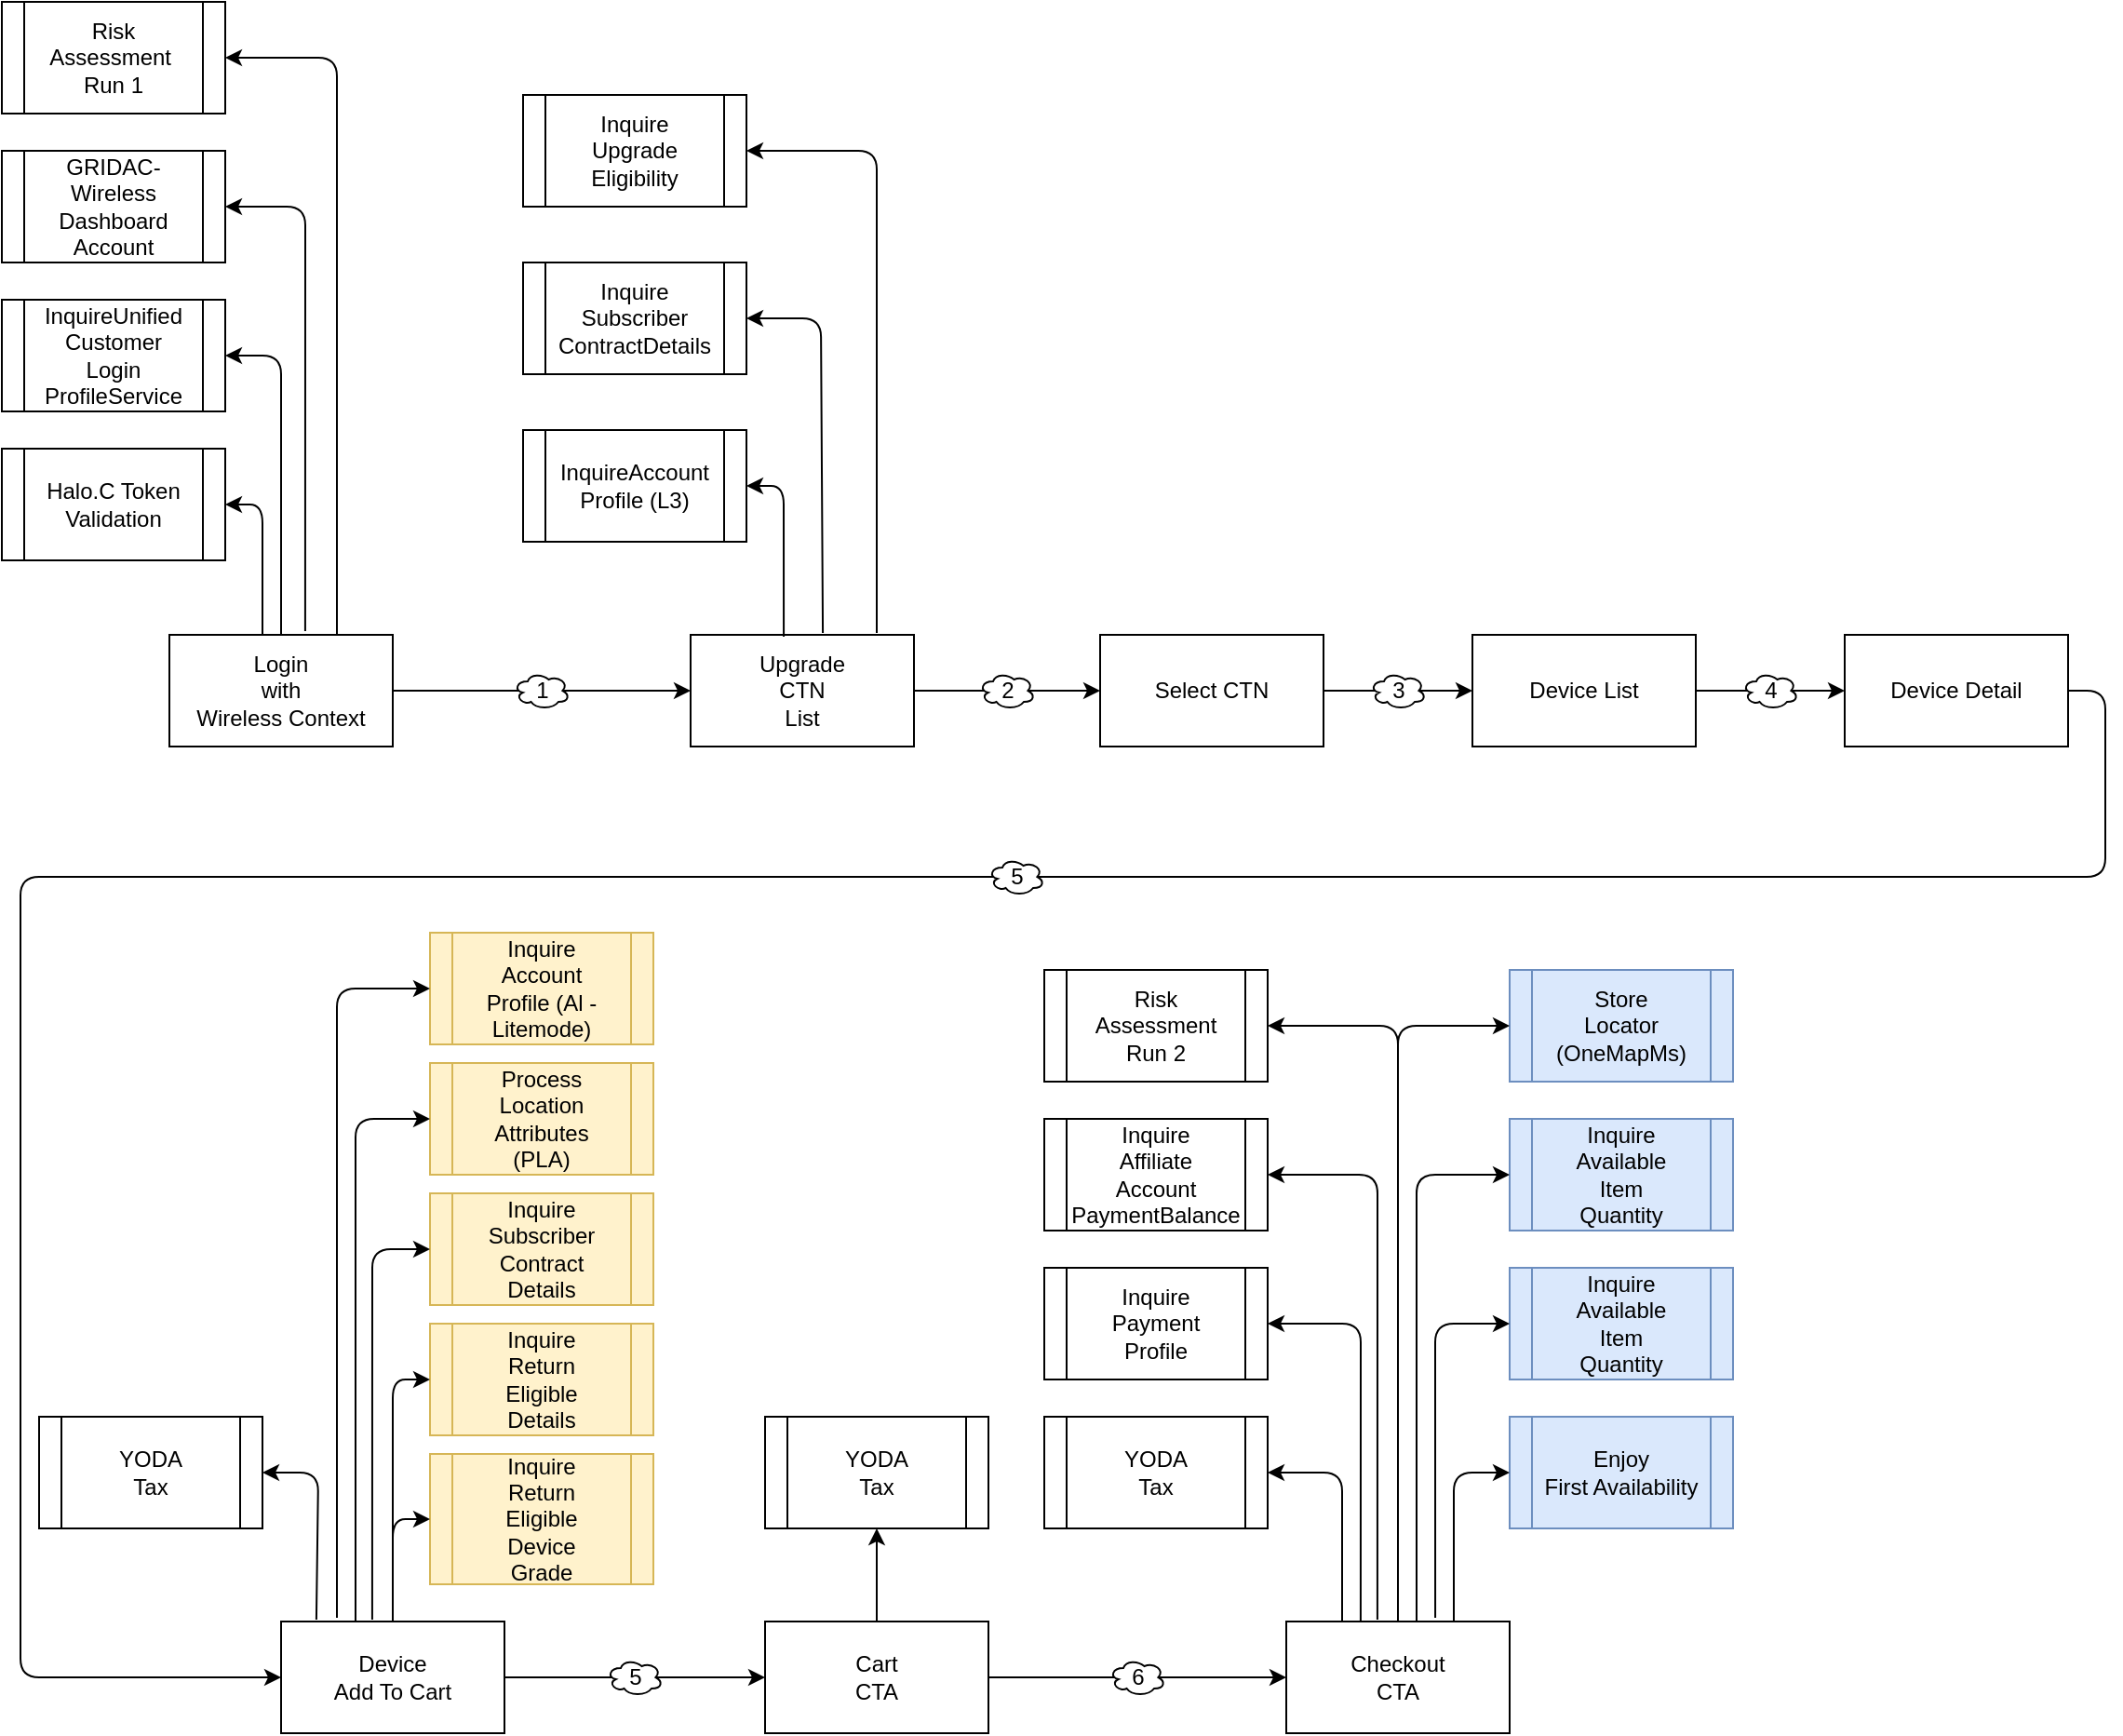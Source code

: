 <mxfile version="13.6.0" type="github">
  <diagram id="9JsVF1Auakn79N2M9zxc" name="Page-1">
    <mxGraphModel dx="1422" dy="762" grid="1" gridSize="10" guides="1" tooltips="1" connect="1" arrows="1" fold="1" page="1" pageScale="1" pageWidth="4681" pageHeight="3300" math="0" shadow="0">
      <root>
        <mxCell id="0" />
        <mxCell id="1" parent="0" />
        <mxCell id="hLp1cjF8AEED7CW_KekL-1" value="Login&lt;br&gt;with&lt;br&gt;Wireless Context" style="rounded=0;whiteSpace=wrap;html=1;" vertex="1" parent="1">
          <mxGeometry x="430" y="580" width="120" height="60" as="geometry" />
        </mxCell>
        <mxCell id="hLp1cjF8AEED7CW_KekL-2" value="Halo.C Token Validation" style="shape=process;whiteSpace=wrap;html=1;backgroundOutline=1;" vertex="1" parent="1">
          <mxGeometry x="340" y="480" width="120" height="60" as="geometry" />
        </mxCell>
        <mxCell id="hLp1cjF8AEED7CW_KekL-3" value="InquireUnified&lt;br&gt;Customer&lt;br&gt;Login&lt;br&gt;ProfileService" style="shape=process;whiteSpace=wrap;html=1;backgroundOutline=1;" vertex="1" parent="1">
          <mxGeometry x="340" y="400" width="120" height="60" as="geometry" />
        </mxCell>
        <mxCell id="hLp1cjF8AEED7CW_KekL-5" value="" style="endArrow=classic;html=1;entryX=1;entryY=0.5;entryDx=0;entryDy=0;exitX=0.5;exitY=0;exitDx=0;exitDy=0;" edge="1" parent="1" source="hLp1cjF8AEED7CW_KekL-1" target="hLp1cjF8AEED7CW_KekL-3">
          <mxGeometry width="50" height="50" relative="1" as="geometry">
            <mxPoint x="514" y="580" as="sourcePoint" />
            <mxPoint x="630" y="530" as="targetPoint" />
            <Array as="points">
              <mxPoint x="490" y="430" />
            </Array>
          </mxGeometry>
        </mxCell>
        <mxCell id="hLp1cjF8AEED7CW_KekL-6" value="" style="endArrow=classic;html=1;entryX=1;entryY=0.5;entryDx=0;entryDy=0;" edge="1" parent="1" target="hLp1cjF8AEED7CW_KekL-2">
          <mxGeometry width="50" height="50" relative="1" as="geometry">
            <mxPoint x="480" y="580" as="sourcePoint" />
            <mxPoint x="410" y="550" as="targetPoint" />
            <Array as="points">
              <mxPoint x="480" y="510" />
            </Array>
          </mxGeometry>
        </mxCell>
        <mxCell id="hLp1cjF8AEED7CW_KekL-8" value="Upgrade&lt;br&gt;CTN&lt;br&gt;List" style="rounded=0;whiteSpace=wrap;html=1;" vertex="1" parent="1">
          <mxGeometry x="710" y="580" width="120" height="60" as="geometry" />
        </mxCell>
        <mxCell id="hLp1cjF8AEED7CW_KekL-9" value="GRIDAC-Wireless&lt;br&gt;Dashboard&lt;br&gt;Account" style="shape=process;whiteSpace=wrap;html=1;backgroundOutline=1;" vertex="1" parent="1">
          <mxGeometry x="340" y="320" width="120" height="60" as="geometry" />
        </mxCell>
        <mxCell id="hLp1cjF8AEED7CW_KekL-10" value="" style="endArrow=classic;html=1;entryX=1;entryY=0.5;entryDx=0;entryDy=0;exitX=0.608;exitY=-0.033;exitDx=0;exitDy=0;exitPerimeter=0;" edge="1" parent="1" source="hLp1cjF8AEED7CW_KekL-1" target="hLp1cjF8AEED7CW_KekL-9">
          <mxGeometry width="50" height="50" relative="1" as="geometry">
            <mxPoint x="650" y="570" as="sourcePoint" />
            <mxPoint x="710" y="500" as="targetPoint" />
            <Array as="points">
              <mxPoint x="503" y="350" />
            </Array>
          </mxGeometry>
        </mxCell>
        <mxCell id="hLp1cjF8AEED7CW_KekL-11" value="InquireAccount&lt;br&gt;Profile (L3)" style="shape=process;whiteSpace=wrap;html=1;backgroundOutline=1;" vertex="1" parent="1">
          <mxGeometry x="620" y="470" width="120" height="60" as="geometry" />
        </mxCell>
        <mxCell id="hLp1cjF8AEED7CW_KekL-12" value="" style="endArrow=classic;html=1;entryX=1;entryY=0.5;entryDx=0;entryDy=0;exitX=0.417;exitY=0.017;exitDx=0;exitDy=0;exitPerimeter=0;" edge="1" parent="1" source="hLp1cjF8AEED7CW_KekL-8" target="hLp1cjF8AEED7CW_KekL-11">
          <mxGeometry width="50" height="50" relative="1" as="geometry">
            <mxPoint x="680" y="580" as="sourcePoint" />
            <mxPoint x="730" y="530" as="targetPoint" />
            <Array as="points">
              <mxPoint x="760" y="500" />
            </Array>
          </mxGeometry>
        </mxCell>
        <mxCell id="hLp1cjF8AEED7CW_KekL-13" value="Inquire&lt;br&gt;Subscriber&lt;br&gt;ContractDetails" style="shape=process;whiteSpace=wrap;html=1;backgroundOutline=1;" vertex="1" parent="1">
          <mxGeometry x="620" y="380" width="120" height="60" as="geometry" />
        </mxCell>
        <mxCell id="hLp1cjF8AEED7CW_KekL-14" value="" style="endArrow=classic;html=1;entryX=1;entryY=0.5;entryDx=0;entryDy=0;exitX=0.592;exitY=-0.017;exitDx=0;exitDy=0;exitPerimeter=0;" edge="1" parent="1" source="hLp1cjF8AEED7CW_KekL-8" target="hLp1cjF8AEED7CW_KekL-13">
          <mxGeometry width="50" height="50" relative="1" as="geometry">
            <mxPoint x="910" y="610" as="sourcePoint" />
            <mxPoint x="960" y="560" as="targetPoint" />
            <Array as="points">
              <mxPoint x="780" y="410" />
            </Array>
          </mxGeometry>
        </mxCell>
        <mxCell id="hLp1cjF8AEED7CW_KekL-15" value="" style="endArrow=classic;html=1;exitX=1;exitY=0.5;exitDx=0;exitDy=0;entryX=0;entryY=0.5;entryDx=0;entryDy=0;" edge="1" parent="1" source="hLp1cjF8AEED7CW_KekL-1" target="hLp1cjF8AEED7CW_KekL-8">
          <mxGeometry relative="1" as="geometry">
            <mxPoint x="690" y="630" as="sourcePoint" />
            <mxPoint x="790" y="630" as="targetPoint" />
          </mxGeometry>
        </mxCell>
        <mxCell id="hLp1cjF8AEED7CW_KekL-16" value="1" style="shape=cloud;html=1;outlineConnect=0;" vertex="1" parent="hLp1cjF8AEED7CW_KekL-15">
          <mxGeometry width="30" height="20" relative="1" as="geometry">
            <mxPoint x="-15" y="-10" as="offset" />
          </mxGeometry>
        </mxCell>
        <mxCell id="hLp1cjF8AEED7CW_KekL-17" value="Inquire&lt;br&gt;Upgrade&lt;br&gt;Eligibility" style="shape=process;whiteSpace=wrap;html=1;backgroundOutline=1;" vertex="1" parent="1">
          <mxGeometry x="620" y="290" width="120" height="60" as="geometry" />
        </mxCell>
        <mxCell id="hLp1cjF8AEED7CW_KekL-18" value="" style="endArrow=classic;html=1;entryX=1;entryY=0.5;entryDx=0;entryDy=0;" edge="1" parent="1" target="hLp1cjF8AEED7CW_KekL-17">
          <mxGeometry width="50" height="50" relative="1" as="geometry">
            <mxPoint x="810" y="579" as="sourcePoint" />
            <mxPoint x="1050" y="550" as="targetPoint" />
            <Array as="points">
              <mxPoint x="810" y="320" />
            </Array>
          </mxGeometry>
        </mxCell>
        <mxCell id="hLp1cjF8AEED7CW_KekL-19" value="Select CTN" style="rounded=0;whiteSpace=wrap;html=1;" vertex="1" parent="1">
          <mxGeometry x="930" y="580" width="120" height="60" as="geometry" />
        </mxCell>
        <mxCell id="hLp1cjF8AEED7CW_KekL-26" value="" style="endArrow=classic;html=1;exitX=1;exitY=0.5;exitDx=0;exitDy=0;entryX=0;entryY=0.5;entryDx=0;entryDy=0;" edge="1" parent="1" source="hLp1cjF8AEED7CW_KekL-8" target="hLp1cjF8AEED7CW_KekL-19">
          <mxGeometry relative="1" as="geometry">
            <mxPoint x="940" y="610" as="sourcePoint" />
            <mxPoint x="970" y="610" as="targetPoint" />
          </mxGeometry>
        </mxCell>
        <mxCell id="hLp1cjF8AEED7CW_KekL-27" value="2" style="shape=cloud;html=1;outlineConnect=0;" vertex="1" parent="hLp1cjF8AEED7CW_KekL-26">
          <mxGeometry width="30" height="20" relative="1" as="geometry">
            <mxPoint x="-15" y="-10" as="offset" />
          </mxGeometry>
        </mxCell>
        <mxCell id="hLp1cjF8AEED7CW_KekL-28" value="Device List" style="rounded=0;whiteSpace=wrap;html=1;" vertex="1" parent="1">
          <mxGeometry x="1130" y="580" width="120" height="60" as="geometry" />
        </mxCell>
        <mxCell id="hLp1cjF8AEED7CW_KekL-29" value="" style="endArrow=classic;html=1;exitX=1;exitY=0.5;exitDx=0;exitDy=0;entryX=0;entryY=0.5;entryDx=0;entryDy=0;" edge="1" parent="1" source="hLp1cjF8AEED7CW_KekL-19" target="hLp1cjF8AEED7CW_KekL-28">
          <mxGeometry relative="1" as="geometry">
            <mxPoint x="1160" y="610" as="sourcePoint" />
            <mxPoint x="1290" y="610" as="targetPoint" />
          </mxGeometry>
        </mxCell>
        <mxCell id="hLp1cjF8AEED7CW_KekL-30" value="3" style="shape=cloud;html=1;outlineConnect=0;" vertex="1" parent="hLp1cjF8AEED7CW_KekL-29">
          <mxGeometry width="30" height="20" relative="1" as="geometry">
            <mxPoint x="-15" y="-10" as="offset" />
          </mxGeometry>
        </mxCell>
        <mxCell id="hLp1cjF8AEED7CW_KekL-31" value="Device&lt;br&gt;Add To Cart" style="rounded=0;whiteSpace=wrap;html=1;" vertex="1" parent="1">
          <mxGeometry x="490" y="1110" width="120" height="60" as="geometry" />
        </mxCell>
        <mxCell id="hLp1cjF8AEED7CW_KekL-32" value="" style="endArrow=classic;html=1;exitX=1;exitY=0.5;exitDx=0;exitDy=0;entryX=0;entryY=0.5;entryDx=0;entryDy=0;" edge="1" parent="1" source="hLp1cjF8AEED7CW_KekL-39" target="hLp1cjF8AEED7CW_KekL-31">
          <mxGeometry relative="1" as="geometry">
            <mxPoint x="1170" y="820" as="sourcePoint" />
            <mxPoint x="1270" y="820" as="targetPoint" />
            <Array as="points">
              <mxPoint x="1470" y="610" />
              <mxPoint x="1470" y="710" />
              <mxPoint x="350" y="710" />
              <mxPoint x="350" y="1010" />
              <mxPoint x="350" y="1140" />
            </Array>
          </mxGeometry>
        </mxCell>
        <mxCell id="hLp1cjF8AEED7CW_KekL-33" value="5" style="shape=cloud;html=1;outlineConnect=0;" vertex="1" parent="hLp1cjF8AEED7CW_KekL-32">
          <mxGeometry width="30" height="20" relative="1" as="geometry">
            <mxPoint x="185" y="-10" as="offset" />
          </mxGeometry>
        </mxCell>
        <mxCell id="hLp1cjF8AEED7CW_KekL-35" value="Cart&lt;br&gt;CTA" style="rounded=0;whiteSpace=wrap;html=1;" vertex="1" parent="1">
          <mxGeometry x="750" y="1110" width="120" height="60" as="geometry" />
        </mxCell>
        <mxCell id="hLp1cjF8AEED7CW_KekL-36" value="" style="endArrow=classic;html=1;exitX=1;exitY=0.5;exitDx=0;exitDy=0;entryX=0;entryY=0.5;entryDx=0;entryDy=0;" edge="1" parent="1" source="hLp1cjF8AEED7CW_KekL-31" target="hLp1cjF8AEED7CW_KekL-35">
          <mxGeometry relative="1" as="geometry">
            <mxPoint x="590" y="1140" as="sourcePoint" />
            <mxPoint x="690" y="1140" as="targetPoint" />
          </mxGeometry>
        </mxCell>
        <mxCell id="hLp1cjF8AEED7CW_KekL-37" value="5" style="shape=cloud;html=1;outlineConnect=0;" vertex="1" parent="hLp1cjF8AEED7CW_KekL-36">
          <mxGeometry width="30" height="20" relative="1" as="geometry">
            <mxPoint x="-15" y="-10" as="offset" />
          </mxGeometry>
        </mxCell>
        <mxCell id="hLp1cjF8AEED7CW_KekL-39" value="Device Detail" style="rounded=0;whiteSpace=wrap;html=1;" vertex="1" parent="1">
          <mxGeometry x="1330" y="580" width="120" height="60" as="geometry" />
        </mxCell>
        <mxCell id="hLp1cjF8AEED7CW_KekL-40" value="" style="endArrow=classic;html=1;exitX=1;exitY=0.5;exitDx=0;exitDy=0;entryX=0;entryY=0.5;entryDx=0;entryDy=0;" edge="1" parent="1" source="hLp1cjF8AEED7CW_KekL-28" target="hLp1cjF8AEED7CW_KekL-39">
          <mxGeometry relative="1" as="geometry">
            <mxPoint x="1270" y="660" as="sourcePoint" />
            <mxPoint x="1370" y="660" as="targetPoint" />
          </mxGeometry>
        </mxCell>
        <mxCell id="hLp1cjF8AEED7CW_KekL-41" value="4" style="shape=cloud;html=1;outlineConnect=0;" vertex="1" parent="hLp1cjF8AEED7CW_KekL-40">
          <mxGeometry width="30" height="20" relative="1" as="geometry">
            <mxPoint x="-15" y="-10" as="offset" />
          </mxGeometry>
        </mxCell>
        <mxCell id="hLp1cjF8AEED7CW_KekL-42" value="YODA&lt;br&gt;Tax" style="shape=process;whiteSpace=wrap;html=1;backgroundOutline=1;" vertex="1" parent="1">
          <mxGeometry x="360" y="1000" width="120" height="60" as="geometry" />
        </mxCell>
        <mxCell id="hLp1cjF8AEED7CW_KekL-43" value="" style="endArrow=classic;html=1;exitX=0.158;exitY=-0.017;exitDx=0;exitDy=0;entryX=1;entryY=0.5;entryDx=0;entryDy=0;exitPerimeter=0;" edge="1" parent="1" source="hLp1cjF8AEED7CW_KekL-31" target="hLp1cjF8AEED7CW_KekL-42">
          <mxGeometry width="50" height="50" relative="1" as="geometry">
            <mxPoint x="530" y="1070" as="sourcePoint" />
            <mxPoint x="580" y="1020" as="targetPoint" />
            <Array as="points">
              <mxPoint x="510" y="1030" />
            </Array>
          </mxGeometry>
        </mxCell>
        <mxCell id="hLp1cjF8AEED7CW_KekL-44" value="Inquire&lt;br&gt;Account&lt;br&gt;Profile (Al - Litemode)" style="shape=process;whiteSpace=wrap;html=1;backgroundOutline=1;" vertex="1" parent="1">
          <mxGeometry x="570" y="740" width="120" height="60" as="geometry" />
        </mxCell>
        <mxCell id="hLp1cjF8AEED7CW_KekL-45" value="Process&lt;br&gt;Location&lt;br&gt;Attributes&lt;br&gt;(PLA)" style="shape=process;whiteSpace=wrap;html=1;backgroundOutline=1;" vertex="1" parent="1">
          <mxGeometry x="570" y="810" width="120" height="60" as="geometry" />
        </mxCell>
        <mxCell id="hLp1cjF8AEED7CW_KekL-46" value="Inquire&lt;br&gt;Subscriber&lt;br&gt;Contract&lt;br&gt;Details" style="shape=process;whiteSpace=wrap;html=1;backgroundOutline=1;fillColor=#fff2cc;strokeColor=#d6b656;" vertex="1" parent="1">
          <mxGeometry x="570" y="880" width="120" height="60" as="geometry" />
        </mxCell>
        <mxCell id="hLp1cjF8AEED7CW_KekL-47" value="Inquire&lt;br&gt;Return&lt;br&gt;Eligible&lt;br&gt;Details" style="shape=process;whiteSpace=wrap;html=1;backgroundOutline=1;fillColor=#fff2cc;strokeColor=#d6b656;" vertex="1" parent="1">
          <mxGeometry x="570" y="950" width="120" height="60" as="geometry" />
        </mxCell>
        <mxCell id="hLp1cjF8AEED7CW_KekL-48" value="Inquire&lt;br&gt;Return&lt;br&gt;Eligible&lt;br&gt;Device&lt;br&gt;Grade" style="shape=process;whiteSpace=wrap;html=1;backgroundOutline=1;fillColor=#fff2cc;strokeColor=#d6b656;" vertex="1" parent="1">
          <mxGeometry x="570" y="1020" width="120" height="70" as="geometry" />
        </mxCell>
        <mxCell id="hLp1cjF8AEED7CW_KekL-49" value="Inquire&lt;br&gt;Account&lt;br&gt;Profile (Al - Litemode)" style="shape=process;whiteSpace=wrap;html=1;backgroundOutline=1;fillColor=#fff2cc;strokeColor=#d6b656;" vertex="1" parent="1">
          <mxGeometry x="570" y="740" width="120" height="60" as="geometry" />
        </mxCell>
        <mxCell id="hLp1cjF8AEED7CW_KekL-50" value="Process&lt;br&gt;Location&lt;br&gt;Attributes&lt;br&gt;(PLA)" style="shape=process;whiteSpace=wrap;html=1;backgroundOutline=1;fillColor=#fff2cc;strokeColor=#d6b656;" vertex="1" parent="1">
          <mxGeometry x="570" y="810" width="120" height="60" as="geometry" />
        </mxCell>
        <mxCell id="hLp1cjF8AEED7CW_KekL-51" value="" style="endArrow=classic;html=1;entryX=0;entryY=0.5;entryDx=0;entryDy=0;" edge="1" parent="1" target="hLp1cjF8AEED7CW_KekL-49">
          <mxGeometry width="50" height="50" relative="1" as="geometry">
            <mxPoint x="520" y="1108" as="sourcePoint" />
            <mxPoint x="540" y="880" as="targetPoint" />
            <Array as="points">
              <mxPoint x="520" y="770" />
            </Array>
          </mxGeometry>
        </mxCell>
        <mxCell id="hLp1cjF8AEED7CW_KekL-52" value="" style="endArrow=classic;html=1;entryX=0;entryY=0.5;entryDx=0;entryDy=0;" edge="1" parent="1" target="hLp1cjF8AEED7CW_KekL-50">
          <mxGeometry width="50" height="50" relative="1" as="geometry">
            <mxPoint x="530" y="1110" as="sourcePoint" />
            <mxPoint x="550" y="840" as="targetPoint" />
            <Array as="points">
              <mxPoint x="530" y="840" />
            </Array>
          </mxGeometry>
        </mxCell>
        <mxCell id="hLp1cjF8AEED7CW_KekL-53" value="" style="endArrow=classic;html=1;entryX=0;entryY=0.5;entryDx=0;entryDy=0;exitX=0.408;exitY=-0.017;exitDx=0;exitDy=0;exitPerimeter=0;" edge="1" parent="1" source="hLp1cjF8AEED7CW_KekL-31" target="hLp1cjF8AEED7CW_KekL-46">
          <mxGeometry width="50" height="50" relative="1" as="geometry">
            <mxPoint x="510" y="960" as="sourcePoint" />
            <mxPoint x="560" y="910" as="targetPoint" />
            <Array as="points">
              <mxPoint x="539" y="910" />
            </Array>
          </mxGeometry>
        </mxCell>
        <mxCell id="hLp1cjF8AEED7CW_KekL-54" value="" style="endArrow=classic;html=1;entryX=0;entryY=0.5;entryDx=0;entryDy=0;exitX=0.5;exitY=0;exitDx=0;exitDy=0;" edge="1" parent="1" source="hLp1cjF8AEED7CW_KekL-31" target="hLp1cjF8AEED7CW_KekL-47">
          <mxGeometry width="50" height="50" relative="1" as="geometry">
            <mxPoint x="490" y="1020" as="sourcePoint" />
            <mxPoint x="540" y="970" as="targetPoint" />
            <Array as="points">
              <mxPoint x="550" y="980" />
            </Array>
          </mxGeometry>
        </mxCell>
        <mxCell id="hLp1cjF8AEED7CW_KekL-55" value="" style="endArrow=classic;html=1;entryX=0;entryY=0.5;entryDx=0;entryDy=0;" edge="1" parent="1" target="hLp1cjF8AEED7CW_KekL-48">
          <mxGeometry width="50" height="50" relative="1" as="geometry">
            <mxPoint x="550" y="1108" as="sourcePoint" />
            <mxPoint x="510" y="1060" as="targetPoint" />
            <Array as="points">
              <mxPoint x="550" y="1055" />
            </Array>
          </mxGeometry>
        </mxCell>
        <mxCell id="hLp1cjF8AEED7CW_KekL-56" value="YODA&lt;br&gt;Tax" style="shape=process;whiteSpace=wrap;html=1;backgroundOutline=1;" vertex="1" parent="1">
          <mxGeometry x="750" y="1000" width="120" height="60" as="geometry" />
        </mxCell>
        <mxCell id="hLp1cjF8AEED7CW_KekL-57" value="" style="endArrow=classic;html=1;entryX=0.5;entryY=1;entryDx=0;entryDy=0;exitX=0.5;exitY=0;exitDx=0;exitDy=0;" edge="1" parent="1" source="hLp1cjF8AEED7CW_KekL-35" target="hLp1cjF8AEED7CW_KekL-56">
          <mxGeometry width="50" height="50" relative="1" as="geometry">
            <mxPoint x="890" y="1130" as="sourcePoint" />
            <mxPoint x="940" y="1080" as="targetPoint" />
          </mxGeometry>
        </mxCell>
        <mxCell id="hLp1cjF8AEED7CW_KekL-58" value="Checkout&lt;br&gt;CTA" style="rounded=0;whiteSpace=wrap;html=1;" vertex="1" parent="1">
          <mxGeometry x="1030" y="1110" width="120" height="60" as="geometry" />
        </mxCell>
        <mxCell id="hLp1cjF8AEED7CW_KekL-59" value="YODA&lt;br&gt;Tax" style="shape=process;whiteSpace=wrap;html=1;backgroundOutline=1;" vertex="1" parent="1">
          <mxGeometry x="900" y="1000" width="120" height="60" as="geometry" />
        </mxCell>
        <mxCell id="hLp1cjF8AEED7CW_KekL-60" value="" style="endArrow=classic;html=1;entryX=1;entryY=0.5;entryDx=0;entryDy=0;exitX=0.25;exitY=0;exitDx=0;exitDy=0;" edge="1" source="hLp1cjF8AEED7CW_KekL-58" target="hLp1cjF8AEED7CW_KekL-59" parent="1">
          <mxGeometry width="50" height="50" relative="1" as="geometry">
            <mxPoint x="1130" y="1130" as="sourcePoint" />
            <mxPoint x="1180" y="1080" as="targetPoint" />
            <Array as="points">
              <mxPoint x="1060" y="1030" />
            </Array>
          </mxGeometry>
        </mxCell>
        <mxCell id="hLp1cjF8AEED7CW_KekL-61" value="" style="endArrow=classic;html=1;entryX=0;entryY=0.5;entryDx=0;entryDy=0;" edge="1" parent="1" target="hLp1cjF8AEED7CW_KekL-58">
          <mxGeometry relative="1" as="geometry">
            <mxPoint x="870" y="1140" as="sourcePoint" />
            <mxPoint x="950" y="1140" as="targetPoint" />
          </mxGeometry>
        </mxCell>
        <mxCell id="hLp1cjF8AEED7CW_KekL-62" value="6" style="shape=cloud;html=1;outlineConnect=0;" vertex="1" parent="hLp1cjF8AEED7CW_KekL-61">
          <mxGeometry width="30" height="20" relative="1" as="geometry">
            <mxPoint x="-15" y="-10" as="offset" />
          </mxGeometry>
        </mxCell>
        <mxCell id="hLp1cjF8AEED7CW_KekL-63" value="Inquire&lt;br&gt;Payment&lt;br&gt;Profile" style="shape=process;whiteSpace=wrap;html=1;backgroundOutline=1;" vertex="1" parent="1">
          <mxGeometry x="900" y="920" width="120" height="60" as="geometry" />
        </mxCell>
        <mxCell id="hLp1cjF8AEED7CW_KekL-64" value="Inquire&lt;br&gt;Affiliate&lt;br&gt;Account&lt;br&gt;PaymentBalance" style="shape=process;whiteSpace=wrap;html=1;backgroundOutline=1;" vertex="1" parent="1">
          <mxGeometry x="900" y="840" width="120" height="60" as="geometry" />
        </mxCell>
        <mxCell id="hLp1cjF8AEED7CW_KekL-65" value="Inquire&lt;br&gt;Available&lt;br&gt;Item&lt;br&gt;Quantity" style="shape=process;whiteSpace=wrap;html=1;backgroundOutline=1;fillColor=#dae8fc;strokeColor=#6c8ebf;" vertex="1" parent="1">
          <mxGeometry x="1150" y="840" width="120" height="60" as="geometry" />
        </mxCell>
        <mxCell id="hLp1cjF8AEED7CW_KekL-66" value="Inquire&lt;br&gt;Available&lt;br&gt;Item&lt;br&gt;Quantity" style="shape=process;whiteSpace=wrap;html=1;backgroundOutline=1;fillColor=#dae8fc;strokeColor=#6c8ebf;" vertex="1" parent="1">
          <mxGeometry x="1150" y="920" width="120" height="60" as="geometry" />
        </mxCell>
        <mxCell id="hLp1cjF8AEED7CW_KekL-68" value="Enjoy&lt;br&gt;First Availability" style="shape=process;whiteSpace=wrap;html=1;backgroundOutline=1;fillColor=#dae8fc;strokeColor=#6c8ebf;" vertex="1" parent="1">
          <mxGeometry x="1150" y="1000" width="120" height="60" as="geometry" />
        </mxCell>
        <mxCell id="hLp1cjF8AEED7CW_KekL-69" value="" style="endArrow=classic;html=1;entryX=1;entryY=0.5;entryDx=0;entryDy=0;exitX=0.333;exitY=0;exitDx=0;exitDy=0;exitPerimeter=0;" edge="1" parent="1" source="hLp1cjF8AEED7CW_KekL-58" target="hLp1cjF8AEED7CW_KekL-63">
          <mxGeometry width="50" height="50" relative="1" as="geometry">
            <mxPoint x="1050" y="1030" as="sourcePoint" />
            <mxPoint x="1100" y="980" as="targetPoint" />
            <Array as="points">
              <mxPoint x="1070" y="950" />
            </Array>
          </mxGeometry>
        </mxCell>
        <mxCell id="hLp1cjF8AEED7CW_KekL-70" value="" style="endArrow=classic;html=1;entryX=1;entryY=0.5;entryDx=0;entryDy=0;exitX=0.408;exitY=-0.017;exitDx=0;exitDy=0;exitPerimeter=0;" edge="1" parent="1" source="hLp1cjF8AEED7CW_KekL-58" target="hLp1cjF8AEED7CW_KekL-64">
          <mxGeometry width="50" height="50" relative="1" as="geometry">
            <mxPoint x="1050" y="920" as="sourcePoint" />
            <mxPoint x="1100" y="870" as="targetPoint" />
            <Array as="points">
              <mxPoint x="1079" y="870" />
            </Array>
          </mxGeometry>
        </mxCell>
        <mxCell id="hLp1cjF8AEED7CW_KekL-71" value="" style="endArrow=classic;html=1;entryX=0;entryY=0.5;entryDx=0;entryDy=0;" edge="1" parent="1" target="hLp1cjF8AEED7CW_KekL-65">
          <mxGeometry width="50" height="50" relative="1" as="geometry">
            <mxPoint x="1100" y="1110" as="sourcePoint" />
            <mxPoint x="1140" y="1010" as="targetPoint" />
            <Array as="points">
              <mxPoint x="1100" y="870" />
            </Array>
          </mxGeometry>
        </mxCell>
        <mxCell id="hLp1cjF8AEED7CW_KekL-72" value="" style="endArrow=classic;html=1;entryX=0;entryY=0.5;entryDx=0;entryDy=0;exitX=0.667;exitY=-0.033;exitDx=0;exitDy=0;exitPerimeter=0;" edge="1" parent="1" source="hLp1cjF8AEED7CW_KekL-58" target="hLp1cjF8AEED7CW_KekL-66">
          <mxGeometry width="50" height="50" relative="1" as="geometry">
            <mxPoint x="1000" y="1120" as="sourcePoint" />
            <mxPoint x="1050" y="1070" as="targetPoint" />
            <Array as="points">
              <mxPoint x="1110" y="950" />
            </Array>
          </mxGeometry>
        </mxCell>
        <mxCell id="hLp1cjF8AEED7CW_KekL-73" value="" style="endArrow=classic;html=1;entryX=0;entryY=0.5;entryDx=0;entryDy=0;exitX=0.75;exitY=0;exitDx=0;exitDy=0;" edge="1" parent="1" source="hLp1cjF8AEED7CW_KekL-58" target="hLp1cjF8AEED7CW_KekL-68">
          <mxGeometry width="50" height="50" relative="1" as="geometry">
            <mxPoint x="1190" y="1210" as="sourcePoint" />
            <mxPoint x="1240" y="1160" as="targetPoint" />
            <Array as="points">
              <mxPoint x="1120" y="1030" />
            </Array>
          </mxGeometry>
        </mxCell>
        <mxCell id="hLp1cjF8AEED7CW_KekL-74" value="Risk&lt;br&gt;Assessment&amp;nbsp;&lt;br&gt;Run 1" style="shape=process;whiteSpace=wrap;html=1;backgroundOutline=1;" vertex="1" parent="1">
          <mxGeometry x="340" y="240" width="120" height="60" as="geometry" />
        </mxCell>
        <mxCell id="hLp1cjF8AEED7CW_KekL-75" value="" style="endArrow=classic;html=1;entryX=1;entryY=0.5;entryDx=0;entryDy=0;exitX=0.75;exitY=0;exitDx=0;exitDy=0;" edge="1" parent="1" source="hLp1cjF8AEED7CW_KekL-1" target="hLp1cjF8AEED7CW_KekL-74">
          <mxGeometry width="50" height="50" relative="1" as="geometry">
            <mxPoint x="530" y="490" as="sourcePoint" />
            <mxPoint x="580" y="440" as="targetPoint" />
            <Array as="points">
              <mxPoint x="520" y="270" />
            </Array>
          </mxGeometry>
        </mxCell>
        <mxCell id="hLp1cjF8AEED7CW_KekL-76" value="Risk&lt;br&gt;Assessment&lt;br&gt;Run 2" style="shape=process;whiteSpace=wrap;html=1;backgroundOutline=1;" vertex="1" parent="1">
          <mxGeometry x="900" y="760" width="120" height="60" as="geometry" />
        </mxCell>
        <mxCell id="hLp1cjF8AEED7CW_KekL-77" value="" style="endArrow=classic;html=1;entryX=1;entryY=0.5;entryDx=0;entryDy=0;exitX=0.5;exitY=0;exitDx=0;exitDy=0;" edge="1" parent="1" source="hLp1cjF8AEED7CW_KekL-58" target="hLp1cjF8AEED7CW_KekL-76">
          <mxGeometry width="50" height="50" relative="1" as="geometry">
            <mxPoint x="1060" y="870" as="sourcePoint" />
            <mxPoint x="1110" y="820" as="targetPoint" />
            <Array as="points">
              <mxPoint x="1090" y="790" />
            </Array>
          </mxGeometry>
        </mxCell>
        <mxCell id="hLp1cjF8AEED7CW_KekL-78" value="Store&lt;br&gt;Locator&lt;br&gt;(OneMapMs)" style="shape=process;whiteSpace=wrap;html=1;backgroundOutline=1;fillColor=#dae8fc;strokeColor=#6c8ebf;" vertex="1" parent="1">
          <mxGeometry x="1150" y="760" width="120" height="60" as="geometry" />
        </mxCell>
        <mxCell id="hLp1cjF8AEED7CW_KekL-79" value="" style="endArrow=classic;html=1;entryX=0;entryY=0.5;entryDx=0;entryDy=0;" edge="1" parent="1" target="hLp1cjF8AEED7CW_KekL-78">
          <mxGeometry width="50" height="50" relative="1" as="geometry">
            <mxPoint x="1090" y="1110" as="sourcePoint" />
            <mxPoint x="1150" y="830" as="targetPoint" />
            <Array as="points">
              <mxPoint x="1090" y="790" />
            </Array>
          </mxGeometry>
        </mxCell>
      </root>
    </mxGraphModel>
  </diagram>
</mxfile>
